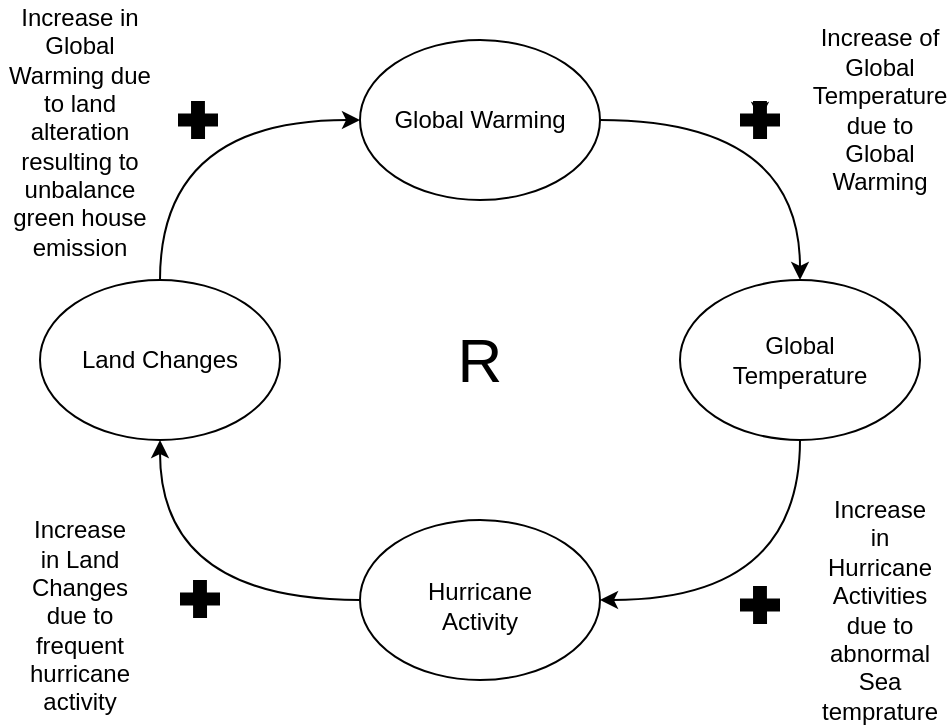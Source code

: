 <mxfile version="22.1.18" type="github">
  <diagram name="Page-1" id="fS8TGvwCn-0KRB2SJR9b">
    <mxGraphModel dx="880" dy="434" grid="1" gridSize="10" guides="1" tooltips="1" connect="1" arrows="1" fold="1" page="1" pageScale="1" pageWidth="850" pageHeight="1100" math="0" shadow="0">
      <root>
        <mxCell id="0" />
        <mxCell id="1" parent="0" />
        <mxCell id="zLddz1JKHRHsstX0XcwO-6" style="edgeStyle=orthogonalEdgeStyle;rounded=0;orthogonalLoop=1;jettySize=auto;html=1;exitX=1;exitY=0.5;exitDx=0;exitDy=0;entryX=0.5;entryY=0;entryDx=0;entryDy=0;curved=1;" parent="1" source="zLddz1JKHRHsstX0XcwO-1" target="zLddz1JKHRHsstX0XcwO-3" edge="1">
          <mxGeometry relative="1" as="geometry" />
        </mxCell>
        <mxCell id="zLddz1JKHRHsstX0XcwO-1" value="" style="ellipse;whiteSpace=wrap;html=1;" parent="1" vertex="1">
          <mxGeometry x="320" y="80" width="120" height="80" as="geometry" />
        </mxCell>
        <mxCell id="zLddz1JKHRHsstX0XcwO-2" value="Global Warming" style="text;html=1;strokeColor=none;fillColor=none;align=center;verticalAlign=middle;whiteSpace=wrap;rounded=0;" parent="1" vertex="1">
          <mxGeometry x="335" y="92.5" width="90" height="55" as="geometry" />
        </mxCell>
        <mxCell id="zLddz1JKHRHsstX0XcwO-7" style="edgeStyle=orthogonalEdgeStyle;rounded=0;orthogonalLoop=1;jettySize=auto;html=1;entryX=1;entryY=0.5;entryDx=0;entryDy=0;curved=1;" parent="1" source="zLddz1JKHRHsstX0XcwO-3" target="zLddz1JKHRHsstX0XcwO-5" edge="1">
          <mxGeometry relative="1" as="geometry">
            <Array as="points">
              <mxPoint x="540" y="360" />
            </Array>
          </mxGeometry>
        </mxCell>
        <mxCell id="zLddz1JKHRHsstX0XcwO-3" value="" style="ellipse;whiteSpace=wrap;html=1;" parent="1" vertex="1">
          <mxGeometry x="480" y="200" width="120" height="80" as="geometry" />
        </mxCell>
        <mxCell id="zLddz1JKHRHsstX0XcwO-9" style="edgeStyle=orthogonalEdgeStyle;rounded=0;orthogonalLoop=1;jettySize=auto;html=1;entryX=0;entryY=0.5;entryDx=0;entryDy=0;curved=1;" parent="1" source="zLddz1JKHRHsstX0XcwO-4" target="zLddz1JKHRHsstX0XcwO-1" edge="1">
          <mxGeometry relative="1" as="geometry">
            <Array as="points">
              <mxPoint x="220" y="120" />
            </Array>
          </mxGeometry>
        </mxCell>
        <mxCell id="zLddz1JKHRHsstX0XcwO-4" value="" style="ellipse;whiteSpace=wrap;html=1;" parent="1" vertex="1">
          <mxGeometry x="160" y="200" width="120" height="80" as="geometry" />
        </mxCell>
        <mxCell id="zLddz1JKHRHsstX0XcwO-8" style="edgeStyle=orthogonalEdgeStyle;rounded=0;orthogonalLoop=1;jettySize=auto;html=1;entryX=0.5;entryY=1;entryDx=0;entryDy=0;curved=1;" parent="1" source="zLddz1JKHRHsstX0XcwO-5" target="zLddz1JKHRHsstX0XcwO-4" edge="1">
          <mxGeometry relative="1" as="geometry" />
        </mxCell>
        <mxCell id="zLddz1JKHRHsstX0XcwO-5" value="" style="ellipse;whiteSpace=wrap;html=1;" parent="1" vertex="1">
          <mxGeometry x="320" y="320" width="120" height="80" as="geometry" />
        </mxCell>
        <mxCell id="zLddz1JKHRHsstX0XcwO-10" value="" style="shape=mxgraph.signs.healthcare.first_aid;html=1;pointerEvents=1;fillColor=#000000;strokeColor=none;verticalLabelPosition=bottom;verticalAlign=top;align=center;" parent="1" vertex="1">
          <mxGeometry x="510" y="110.5" width="20" height="19" as="geometry" />
        </mxCell>
        <mxCell id="zLddz1JKHRHsstX0XcwO-12" style="edgeStyle=orthogonalEdgeStyle;rounded=0;orthogonalLoop=1;jettySize=auto;html=1;exitX=0.5;exitY=0;exitDx=0;exitDy=0;exitPerimeter=0;entryX=0.5;entryY=0.5;entryDx=0;entryDy=0;entryPerimeter=0;" parent="1" source="zLddz1JKHRHsstX0XcwO-10" target="zLddz1JKHRHsstX0XcwO-10" edge="1">
          <mxGeometry relative="1" as="geometry" />
        </mxCell>
        <mxCell id="zLddz1JKHRHsstX0XcwO-16" value="" style="shape=mxgraph.signs.healthcare.first_aid;html=1;pointerEvents=1;fillColor=#000000;strokeColor=none;verticalLabelPosition=bottom;verticalAlign=top;align=center;" parent="1" vertex="1">
          <mxGeometry x="230" y="350" width="20" height="19" as="geometry" />
        </mxCell>
        <mxCell id="zLddz1JKHRHsstX0XcwO-17" value="" style="shape=mxgraph.signs.healthcare.first_aid;html=1;pointerEvents=1;fillColor=#000000;strokeColor=none;verticalLabelPosition=bottom;verticalAlign=top;align=center;" parent="1" vertex="1">
          <mxGeometry x="229" y="110.5" width="20" height="19" as="geometry" />
        </mxCell>
        <mxCell id="zLddz1JKHRHsstX0XcwO-19" value="" style="shape=mxgraph.signs.healthcare.first_aid;html=1;pointerEvents=1;fillColor=#000000;strokeColor=none;verticalLabelPosition=bottom;verticalAlign=top;align=center;" parent="1" vertex="1">
          <mxGeometry x="510" y="353" width="20" height="19" as="geometry" />
        </mxCell>
        <mxCell id="zLddz1JKHRHsstX0XcwO-24" value="Global Temperature" style="text;html=1;strokeColor=none;fillColor=none;align=center;verticalAlign=middle;whiteSpace=wrap;rounded=0;" parent="1" vertex="1">
          <mxGeometry x="495" y="212.5" width="90" height="55" as="geometry" />
        </mxCell>
        <mxCell id="zLddz1JKHRHsstX0XcwO-25" value="Hurricane Activity" style="text;html=1;strokeColor=none;fillColor=none;align=center;verticalAlign=middle;whiteSpace=wrap;rounded=0;" parent="1" vertex="1">
          <mxGeometry x="335" y="335" width="90" height="55" as="geometry" />
        </mxCell>
        <mxCell id="zLddz1JKHRHsstX0XcwO-26" value="Land Changes" style="text;html=1;strokeColor=none;fillColor=none;align=center;verticalAlign=middle;whiteSpace=wrap;rounded=0;" parent="1" vertex="1">
          <mxGeometry x="175" y="212.5" width="90" height="55" as="geometry" />
        </mxCell>
        <mxCell id="zLddz1JKHRHsstX0XcwO-27" value="Increase of Global Temperature due to Global Warming" style="text;html=1;strokeColor=none;fillColor=none;align=center;verticalAlign=middle;whiteSpace=wrap;rounded=0;" parent="1" vertex="1">
          <mxGeometry x="550" y="99.5" width="60" height="30" as="geometry" />
        </mxCell>
        <mxCell id="zLddz1JKHRHsstX0XcwO-28" value="Increase in Hurricane Activities due to abnormal Sea temprature" style="text;html=1;strokeColor=none;fillColor=none;align=center;verticalAlign=middle;whiteSpace=wrap;rounded=0;" parent="1" vertex="1">
          <mxGeometry x="550" y="350" width="60" height="30" as="geometry" />
        </mxCell>
        <mxCell id="zLddz1JKHRHsstX0XcwO-29" value="Increase in Land Changes due to frequent hurricane activity" style="text;html=1;strokeColor=none;fillColor=none;align=center;verticalAlign=middle;whiteSpace=wrap;rounded=0;" parent="1" vertex="1">
          <mxGeometry x="150" y="353" width="60" height="30" as="geometry" />
        </mxCell>
        <mxCell id="zLddz1JKHRHsstX0XcwO-30" value="Increase in Global Warming due to land alteration resulting to unbalance green house emission" style="text;html=1;strokeColor=none;fillColor=none;align=center;verticalAlign=middle;whiteSpace=wrap;rounded=0;" parent="1" vertex="1">
          <mxGeometry x="140" y="110.5" width="80" height="30" as="geometry" />
        </mxCell>
        <mxCell id="CrW3ITKaSlnGAHTC8mlm-1" value="R" style="text;html=1;strokeColor=none;fillColor=none;align=center;verticalAlign=middle;whiteSpace=wrap;rounded=0;fontSize=31;" vertex="1" parent="1">
          <mxGeometry x="350" y="225" width="60" height="30" as="geometry" />
        </mxCell>
      </root>
    </mxGraphModel>
  </diagram>
</mxfile>
